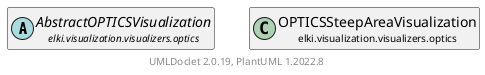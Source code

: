 @startuml
    remove .*\.(Instance|Par|Parameterizer|Factory)$
    set namespaceSeparator none
    hide empty fields
    hide empty methods

    class "<size:14>OPTICSSteepAreaVisualization.Instance\n<size:10>elki.visualization.visualizers.optics" as elki.visualization.visualizers.optics.OPTICSSteepAreaVisualization.Instance [[OPTICSSteepAreaVisualization.Instance.html]] {
        {static} #CSS_STEEP_UP: String
        {static} #CSS_STEEP_DOWN: String
        ~areas: SteepAreaResult
        +Instance(VisualizerContext, VisualizationTask, VisualizationPlot, double, double, Projection)
        +fullRedraw(): void
        -addCSSClasses(): void
    }

    abstract class "<size:14>AbstractOPTICSVisualization\n<size:10>elki.visualization.visualizers.optics" as elki.visualization.visualizers.optics.AbstractOPTICSVisualization [[AbstractOPTICSVisualization.html]]
    class "<size:14>OPTICSSteepAreaVisualization\n<size:10>elki.visualization.visualizers.optics" as elki.visualization.visualizers.optics.OPTICSSteepAreaVisualization [[OPTICSSteepAreaVisualization.html]]

    elki.visualization.visualizers.optics.AbstractOPTICSVisualization <|-- elki.visualization.visualizers.optics.OPTICSSteepAreaVisualization.Instance
    elki.visualization.visualizers.optics.OPTICSSteepAreaVisualization +-- elki.visualization.visualizers.optics.OPTICSSteepAreaVisualization.Instance

    center footer UMLDoclet 2.0.19, PlantUML 1.2022.8
@enduml
